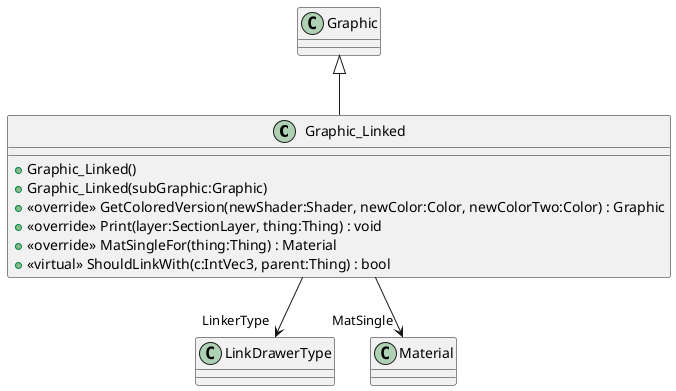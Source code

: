 @startuml
class Graphic_Linked {
    + Graphic_Linked()
    + Graphic_Linked(subGraphic:Graphic)
    + <<override>> GetColoredVersion(newShader:Shader, newColor:Color, newColorTwo:Color) : Graphic
    + <<override>> Print(layer:SectionLayer, thing:Thing) : void
    + <<override>> MatSingleFor(thing:Thing) : Material
    + <<virtual>> ShouldLinkWith(c:IntVec3, parent:Thing) : bool
}
Graphic <|-- Graphic_Linked
Graphic_Linked --> "LinkerType" LinkDrawerType
Graphic_Linked --> "MatSingle" Material
@enduml
